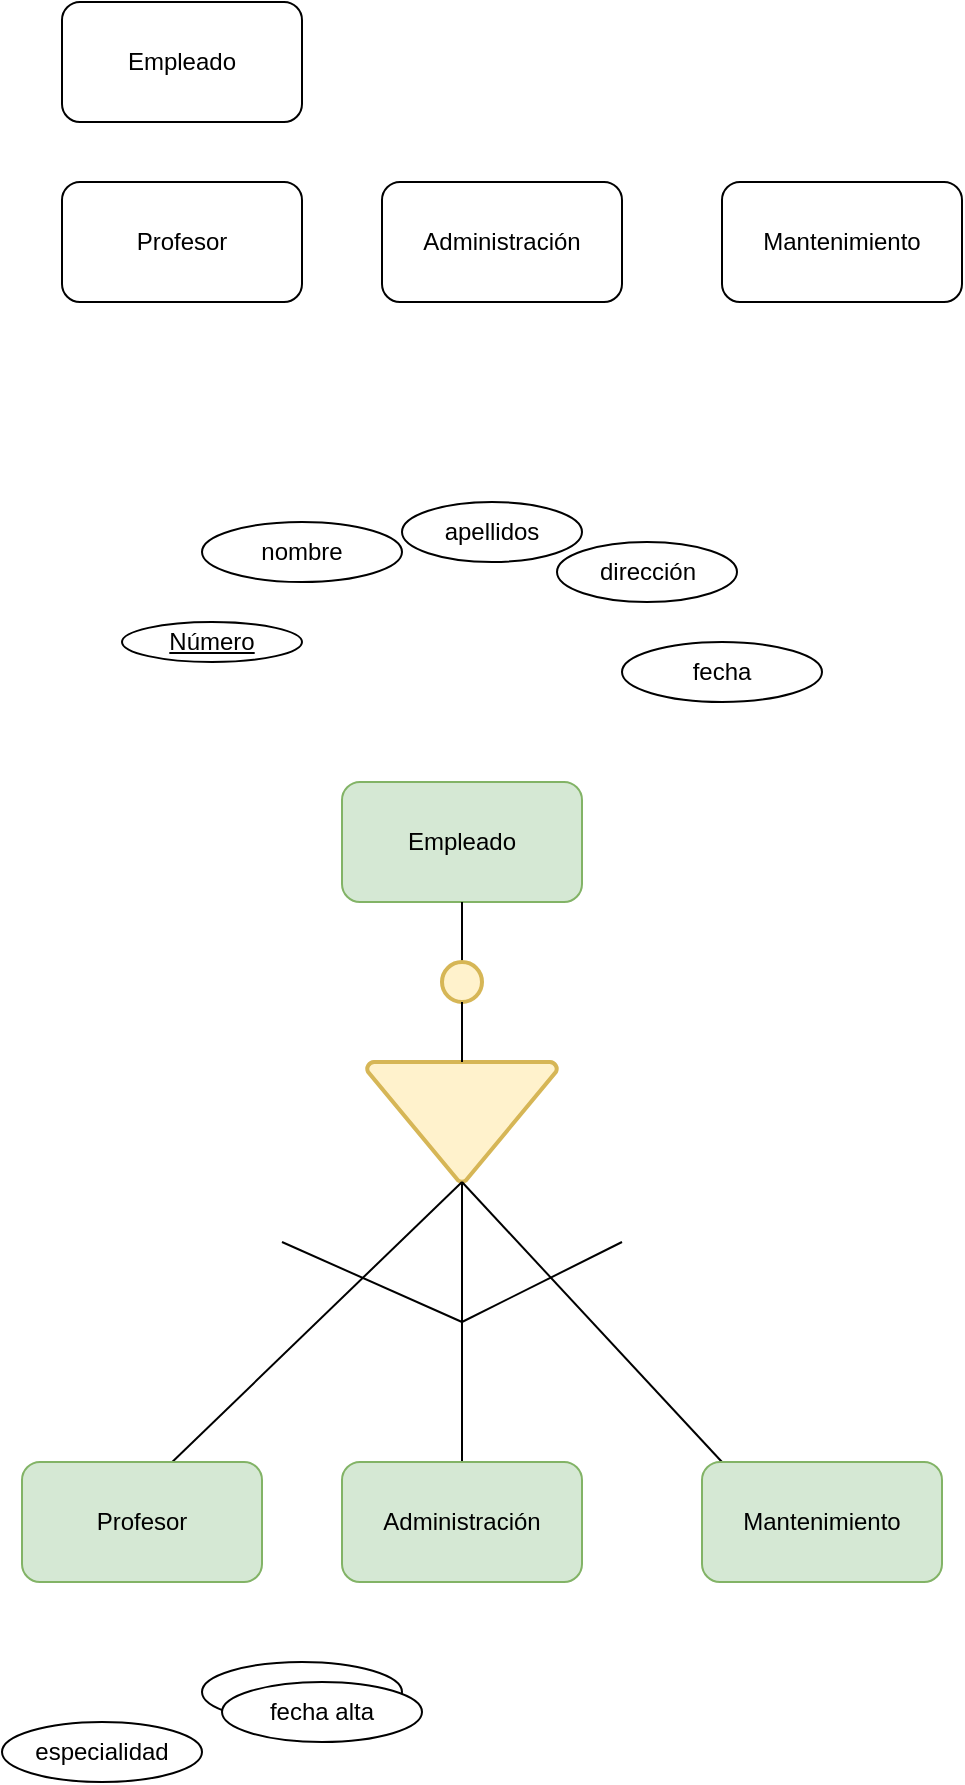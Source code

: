 <mxfile version="22.0.4" type="github">
  <diagram name="Página-1" id="wmIi82d7ozcXKBIWZhxb">
    <mxGraphModel dx="625" dy="752" grid="1" gridSize="10" guides="1" tooltips="1" connect="1" arrows="1" fold="1" page="1" pageScale="1" pageWidth="827" pageHeight="1169" math="0" shadow="0">
      <root>
        <mxCell id="0" />
        <mxCell id="1" parent="0" />
        <mxCell id="2OuDphUxpEpb_LAV9tlj-2" value="Empleado" style="rounded=1;whiteSpace=wrap;html=1;" vertex="1" parent="1">
          <mxGeometry x="270" y="70" width="120" height="60" as="geometry" />
        </mxCell>
        <mxCell id="2OuDphUxpEpb_LAV9tlj-3" value="Profesor" style="rounded=1;whiteSpace=wrap;html=1;" vertex="1" parent="1">
          <mxGeometry x="270" y="160" width="120" height="60" as="geometry" />
        </mxCell>
        <mxCell id="2OuDphUxpEpb_LAV9tlj-4" value="Administración" style="rounded=1;whiteSpace=wrap;html=1;" vertex="1" parent="1">
          <mxGeometry x="430" y="160" width="120" height="60" as="geometry" />
        </mxCell>
        <mxCell id="2OuDphUxpEpb_LAV9tlj-5" value="Mantenimiento" style="rounded=1;whiteSpace=wrap;html=1;" vertex="1" parent="1">
          <mxGeometry x="600" y="160" width="120" height="60" as="geometry" />
        </mxCell>
        <mxCell id="2OuDphUxpEpb_LAV9tlj-6" value="Empleado" style="rounded=1;whiteSpace=wrap;html=1;fillColor=#d5e8d4;strokeColor=#82b366;" vertex="1" parent="1">
          <mxGeometry x="410" y="460" width="120" height="60" as="geometry" />
        </mxCell>
        <mxCell id="2OuDphUxpEpb_LAV9tlj-7" value="" style="endArrow=none;html=1;rounded=0;entryX=0.5;entryY=1;entryDx=0;entryDy=0;" edge="1" parent="1" source="2OuDphUxpEpb_LAV9tlj-9" target="2OuDphUxpEpb_LAV9tlj-6">
          <mxGeometry width="50" height="50" relative="1" as="geometry">
            <mxPoint x="470" y="640" as="sourcePoint" />
            <mxPoint x="500" y="530" as="targetPoint" />
            <Array as="points" />
          </mxGeometry>
        </mxCell>
        <mxCell id="2OuDphUxpEpb_LAV9tlj-14" style="edgeStyle=orthogonalEdgeStyle;rounded=0;orthogonalLoop=1;jettySize=auto;html=1;exitX=0.5;exitY=1;exitDx=0;exitDy=0;exitPerimeter=0;endArrow=none;endFill=0;" edge="1" parent="1" source="2OuDphUxpEpb_LAV9tlj-8">
          <mxGeometry relative="1" as="geometry">
            <mxPoint x="470" y="830" as="targetPoint" />
          </mxGeometry>
        </mxCell>
        <mxCell id="2OuDphUxpEpb_LAV9tlj-8" value="" style="strokeWidth=2;html=1;shape=mxgraph.flowchart.merge_or_storage;whiteSpace=wrap;fillColor=#fff2cc;strokeColor=#d6b656;" vertex="1" parent="1">
          <mxGeometry x="422.5" y="600" width="95" height="60" as="geometry" />
        </mxCell>
        <mxCell id="2OuDphUxpEpb_LAV9tlj-9" value="" style="strokeWidth=2;html=1;shape=mxgraph.flowchart.start_2;whiteSpace=wrap;fillColor=#fff2cc;strokeColor=#d6b656;" vertex="1" parent="1">
          <mxGeometry x="460" y="550" width="20" height="20" as="geometry" />
        </mxCell>
        <mxCell id="2OuDphUxpEpb_LAV9tlj-13" value="" style="endArrow=none;html=1;rounded=0;entryX=0.5;entryY=1;entryDx=0;entryDy=0;entryPerimeter=0;exitX=0.5;exitY=0;exitDx=0;exitDy=0;exitPerimeter=0;" edge="1" parent="1" source="2OuDphUxpEpb_LAV9tlj-8" target="2OuDphUxpEpb_LAV9tlj-9">
          <mxGeometry width="50" height="50" relative="1" as="geometry">
            <mxPoint x="450" y="580" as="sourcePoint" />
            <mxPoint x="500" y="530" as="targetPoint" />
          </mxGeometry>
        </mxCell>
        <mxCell id="2OuDphUxpEpb_LAV9tlj-15" value="Administración" style="rounded=1;whiteSpace=wrap;html=1;fillColor=#d5e8d4;strokeColor=#82b366;" vertex="1" parent="1">
          <mxGeometry x="410" y="800" width="120" height="60" as="geometry" />
        </mxCell>
        <mxCell id="2OuDphUxpEpb_LAV9tlj-16" value="" style="endArrow=none;html=1;rounded=0;entryX=0.5;entryY=1;entryDx=0;entryDy=0;entryPerimeter=0;exitX=0.6;exitY=0.05;exitDx=0;exitDy=0;exitPerimeter=0;" edge="1" parent="1" source="2OuDphUxpEpb_LAV9tlj-20" target="2OuDphUxpEpb_LAV9tlj-8">
          <mxGeometry width="50" height="50" relative="1" as="geometry">
            <mxPoint x="350" y="800" as="sourcePoint" />
            <mxPoint x="500" y="530" as="targetPoint" />
          </mxGeometry>
        </mxCell>
        <mxCell id="2OuDphUxpEpb_LAV9tlj-17" value="" style="endArrow=none;html=1;rounded=0;entryX=0.5;entryY=1;entryDx=0;entryDy=0;entryPerimeter=0;" edge="1" parent="1" target="2OuDphUxpEpb_LAV9tlj-8">
          <mxGeometry width="50" height="50" relative="1" as="geometry">
            <mxPoint x="600" y="800" as="sourcePoint" />
            <mxPoint x="480" y="670" as="targetPoint" />
          </mxGeometry>
        </mxCell>
        <mxCell id="2OuDphUxpEpb_LAV9tlj-18" value="Mantenimiento" style="rounded=1;whiteSpace=wrap;html=1;fillColor=#d5e8d4;strokeColor=#82b366;" vertex="1" parent="1">
          <mxGeometry x="590" y="800" width="120" height="60" as="geometry" />
        </mxCell>
        <mxCell id="2OuDphUxpEpb_LAV9tlj-20" value="Profesor" style="rounded=1;whiteSpace=wrap;html=1;fillColor=#d5e8d4;strokeColor=#82b366;" vertex="1" parent="1">
          <mxGeometry x="250" y="800" width="120" height="60" as="geometry" />
        </mxCell>
        <mxCell id="2OuDphUxpEpb_LAV9tlj-21" value="" style="endArrow=none;html=1;rounded=0;" edge="1" parent="1">
          <mxGeometry width="50" height="50" relative="1" as="geometry">
            <mxPoint x="380" y="690" as="sourcePoint" />
            <mxPoint x="470" y="730" as="targetPoint" />
          </mxGeometry>
        </mxCell>
        <mxCell id="2OuDphUxpEpb_LAV9tlj-22" value="" style="endArrow=none;html=1;rounded=0;" edge="1" parent="1">
          <mxGeometry width="50" height="50" relative="1" as="geometry">
            <mxPoint x="550" y="690" as="sourcePoint" />
            <mxPoint x="470" y="730" as="targetPoint" />
          </mxGeometry>
        </mxCell>
        <mxCell id="2OuDphUxpEpb_LAV9tlj-23" value="Número" style="ellipse;whiteSpace=wrap;html=1;fontStyle=4" vertex="1" parent="1">
          <mxGeometry x="300" y="380" width="90" height="20" as="geometry" />
        </mxCell>
        <mxCell id="2OuDphUxpEpb_LAV9tlj-24" value="nombre " style="ellipse;whiteSpace=wrap;html=1;" vertex="1" parent="1">
          <mxGeometry x="340" y="330" width="100" height="30" as="geometry" />
        </mxCell>
        <mxCell id="2OuDphUxpEpb_LAV9tlj-25" value="apellidos" style="ellipse;whiteSpace=wrap;html=1;" vertex="1" parent="1">
          <mxGeometry x="440" y="320" width="90" height="30" as="geometry" />
        </mxCell>
        <mxCell id="2OuDphUxpEpb_LAV9tlj-26" value="dirección" style="ellipse;whiteSpace=wrap;html=1;" vertex="1" parent="1">
          <mxGeometry x="517.5" y="340" width="90" height="30" as="geometry" />
        </mxCell>
        <mxCell id="2OuDphUxpEpb_LAV9tlj-27" value="fecha" style="ellipse;whiteSpace=wrap;html=1;" vertex="1" parent="1">
          <mxGeometry x="550" y="390" width="100" height="30" as="geometry" />
        </mxCell>
        <mxCell id="2OuDphUxpEpb_LAV9tlj-28" value="especialidad" style="ellipse;whiteSpace=wrap;html=1;" vertex="1" parent="1">
          <mxGeometry x="240" y="930" width="100" height="30" as="geometry" />
        </mxCell>
        <mxCell id="2OuDphUxpEpb_LAV9tlj-29" value="cuerpo" style="ellipse;whiteSpace=wrap;html=1;" vertex="1" parent="1">
          <mxGeometry x="340" y="900" width="100" height="30" as="geometry" />
        </mxCell>
        <mxCell id="2OuDphUxpEpb_LAV9tlj-30" value="fecha alta" style="ellipse;whiteSpace=wrap;html=1;" vertex="1" parent="1">
          <mxGeometry x="350" y="910" width="100" height="30" as="geometry" />
        </mxCell>
      </root>
    </mxGraphModel>
  </diagram>
</mxfile>
